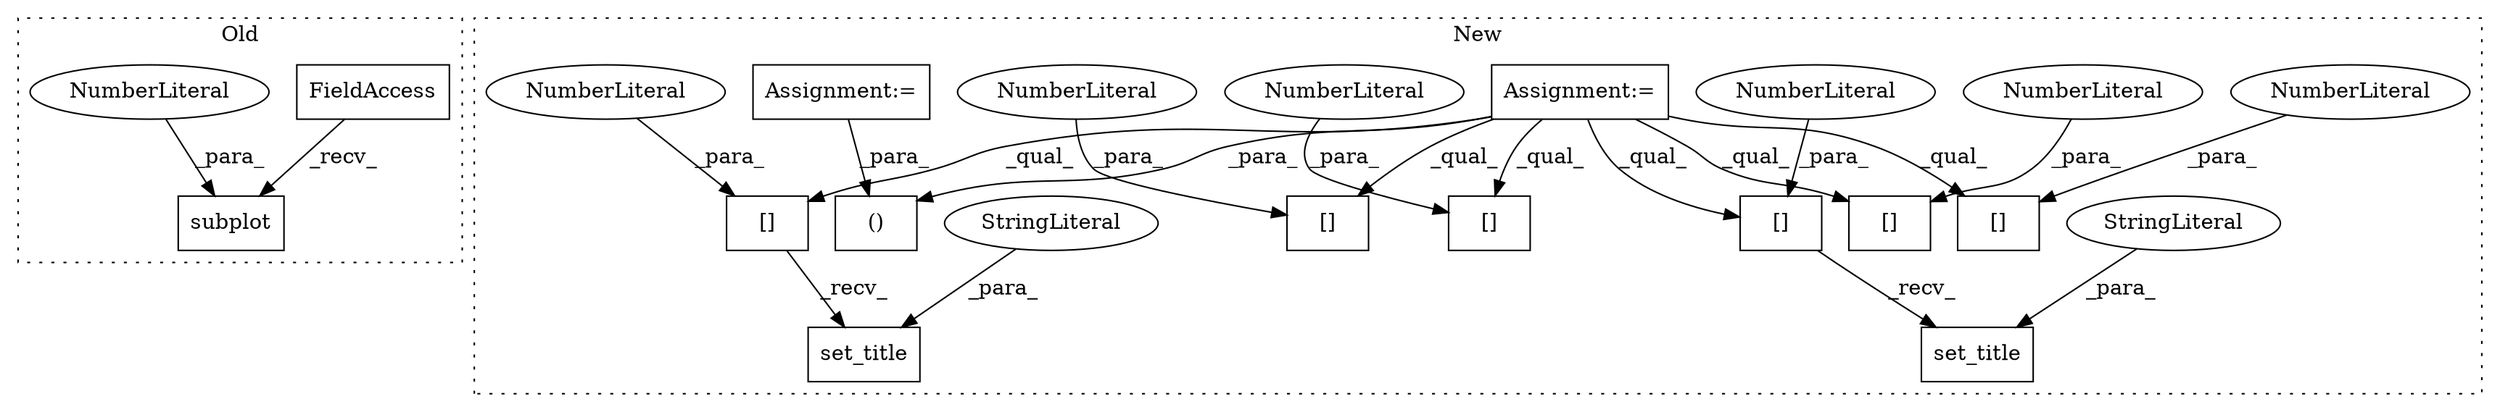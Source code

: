 digraph G {
subgraph cluster0 {
1 [label="subplot" a="32" s="679,692" l="8,1" shape="box"];
3 [label="FieldAccess" a="22" s="661" l="10" shape="box"];
4 [label="NumberLiteral" a="34" s="687" l="1" shape="ellipse"];
label = "Old";
style="dotted";
}
subgraph cluster1 {
2 [label="set_title" a="32" s="1026,1053" l="10,1" shape="box"];
5 [label="StringLiteral" a="45" s="1036" l="17" shape="ellipse"];
6 [label="Assignment:=" a="7" s="242" l="4" shape="box"];
7 [label="()" a="106" s="693" l="20" shape="box"];
8 [label="Assignment:=" a="7" s="213" l="3" shape="box"];
9 [label="set_title" a="32" s="833,856" l="10,1" shape="box"];
10 [label="StringLiteral" a="45" s="843" l="13" shape="ellipse"];
11 [label="[]" a="2" s="1018,1024" l="5,1" shape="box"];
12 [label="NumberLiteral" a="34" s="1023" l="1" shape="ellipse"];
13 [label="[]" a="2" s="825,831" l="5,1" shape="box"];
14 [label="NumberLiteral" a="34" s="830" l="1" shape="ellipse"];
15 [label="[]" a="2" s="1060,1066" l="5,1" shape="box"];
16 [label="NumberLiteral" a="34" s="1065" l="1" shape="ellipse"];
17 [label="[]" a="2" s="1102,1108" l="5,1" shape="box"];
18 [label="NumberLiteral" a="34" s="1107" l="1" shape="ellipse"];
19 [label="[]" a="2" s="774,780" l="5,1" shape="box"];
20 [label="NumberLiteral" a="34" s="779" l="1" shape="ellipse"];
21 [label="[]" a="2" s="863,869" l="5,1" shape="box"];
22 [label="NumberLiteral" a="34" s="868" l="1" shape="ellipse"];
label = "New";
style="dotted";
}
3 -> 1 [label="_recv_"];
4 -> 1 [label="_para_"];
5 -> 2 [label="_para_"];
6 -> 21 [label="_qual_"];
6 -> 13 [label="_qual_"];
6 -> 7 [label="_para_"];
6 -> 17 [label="_qual_"];
6 -> 15 [label="_qual_"];
6 -> 19 [label="_qual_"];
6 -> 11 [label="_qual_"];
8 -> 7 [label="_para_"];
10 -> 9 [label="_para_"];
11 -> 2 [label="_recv_"];
12 -> 11 [label="_para_"];
13 -> 9 [label="_recv_"];
14 -> 13 [label="_para_"];
16 -> 15 [label="_para_"];
18 -> 17 [label="_para_"];
20 -> 19 [label="_para_"];
22 -> 21 [label="_para_"];
}